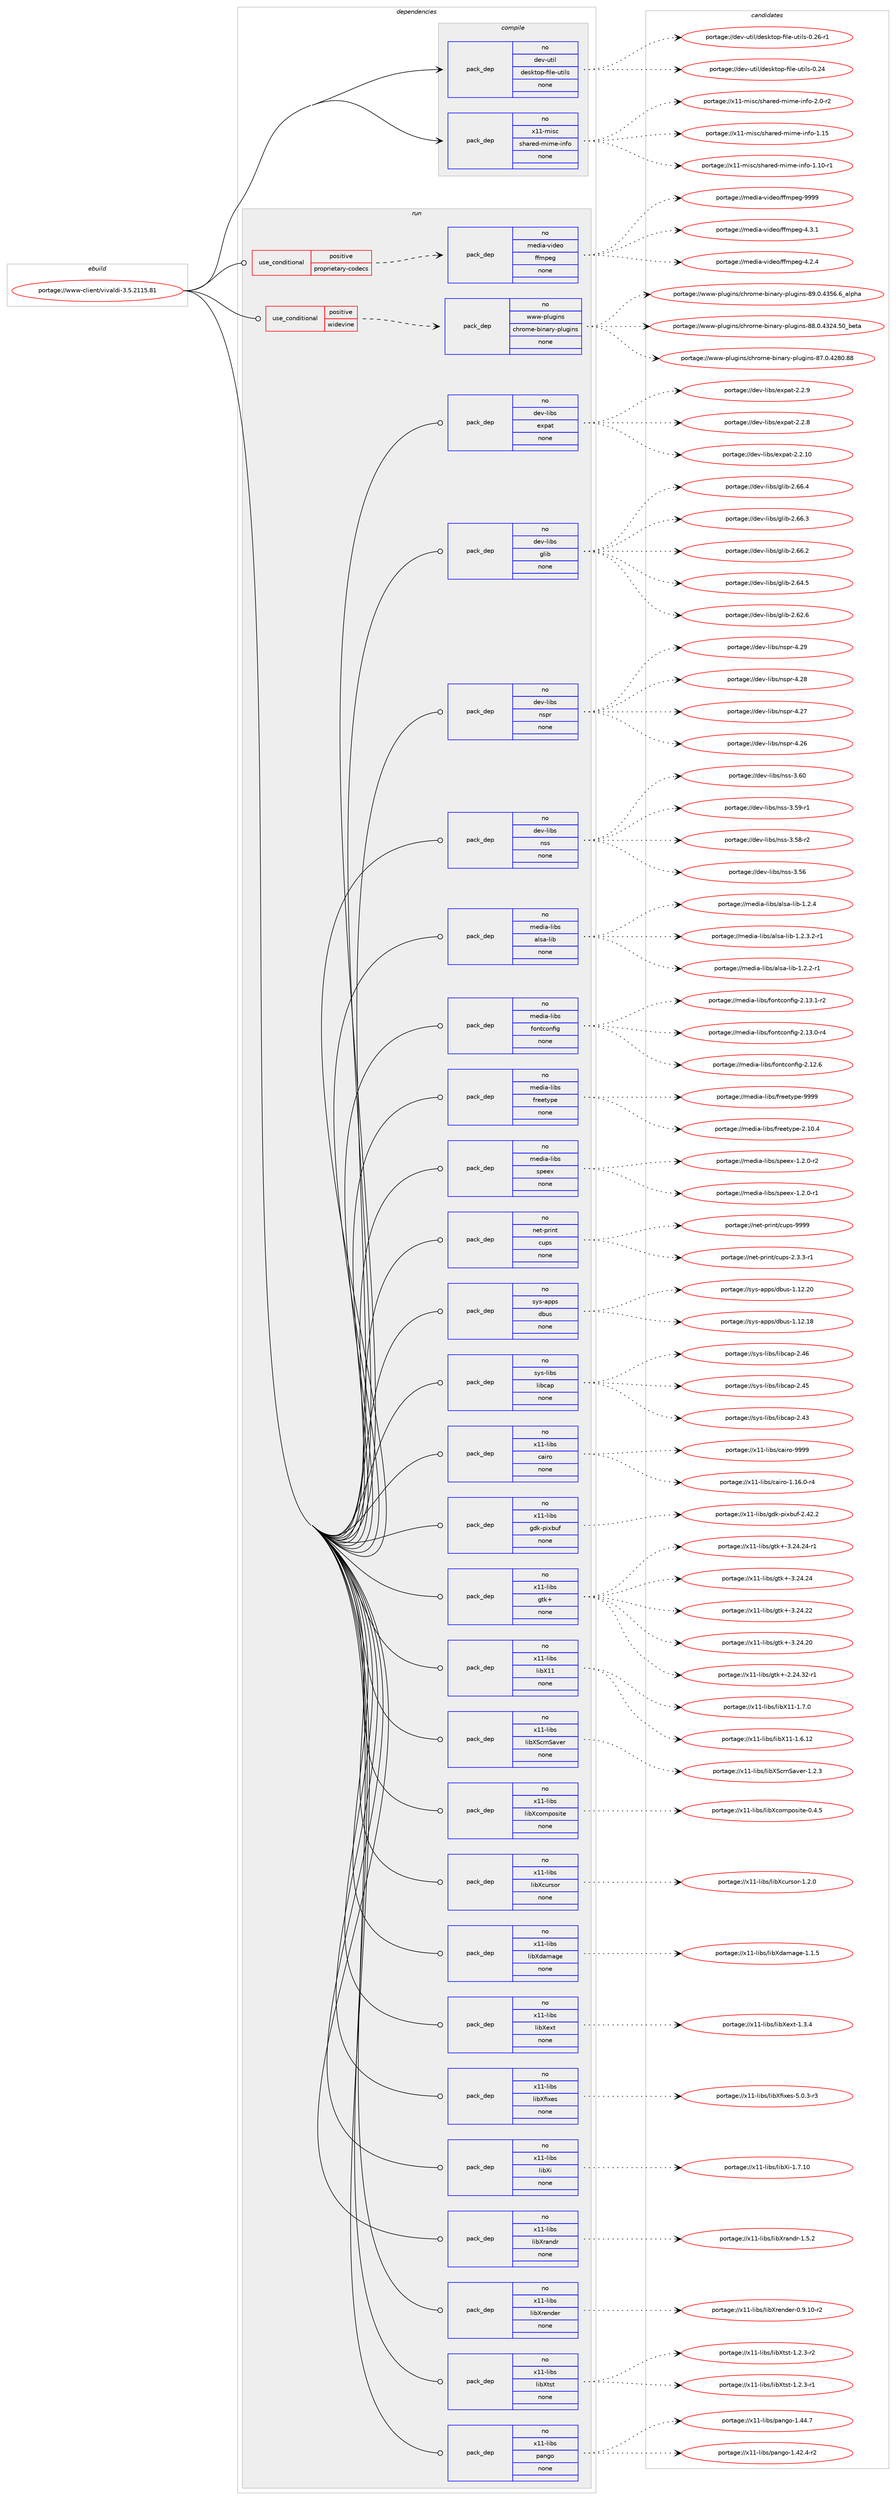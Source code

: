 digraph prolog {

# *************
# Graph options
# *************

newrank=true;
concentrate=true;
compound=true;
graph [rankdir=LR,fontname=Helvetica,fontsize=10,ranksep=1.5];#, ranksep=2.5, nodesep=0.2];
edge  [arrowhead=vee];
node  [fontname=Helvetica,fontsize=10];

# **********
# The ebuild
# **********

subgraph cluster_leftcol {
color=gray;
rank=same;
label=<<i>ebuild</i>>;
id [label="portage://www-client/vivaldi-3.5.2115.81", color=red, width=4, href="../www-client/vivaldi-3.5.2115.81.svg"];
}

# ****************
# The dependencies
# ****************

subgraph cluster_midcol {
color=gray;
label=<<i>dependencies</i>>;
subgraph cluster_compile {
fillcolor="#eeeeee";
style=filled;
label=<<i>compile</i>>;
subgraph pack2054 {
dependency2633 [label=<<TABLE BORDER="0" CELLBORDER="1" CELLSPACING="0" CELLPADDING="4" WIDTH="220"><TR><TD ROWSPAN="6" CELLPADDING="30">pack_dep</TD></TR><TR><TD WIDTH="110">no</TD></TR><TR><TD>dev-util</TD></TR><TR><TD>desktop-file-utils</TD></TR><TR><TD>none</TD></TR><TR><TD></TD></TR></TABLE>>, shape=none, color=blue];
}
id:e -> dependency2633:w [weight=20,style="solid",arrowhead="vee"];
subgraph pack2055 {
dependency2634 [label=<<TABLE BORDER="0" CELLBORDER="1" CELLSPACING="0" CELLPADDING="4" WIDTH="220"><TR><TD ROWSPAN="6" CELLPADDING="30">pack_dep</TD></TR><TR><TD WIDTH="110">no</TD></TR><TR><TD>x11-misc</TD></TR><TR><TD>shared-mime-info</TD></TR><TR><TD>none</TD></TR><TR><TD></TD></TR></TABLE>>, shape=none, color=blue];
}
id:e -> dependency2634:w [weight=20,style="solid",arrowhead="vee"];
}
subgraph cluster_compileandrun {
fillcolor="#eeeeee";
style=filled;
label=<<i>compile and run</i>>;
}
subgraph cluster_run {
fillcolor="#eeeeee";
style=filled;
label=<<i>run</i>>;
subgraph cond561 {
dependency2635 [label=<<TABLE BORDER="0" CELLBORDER="1" CELLSPACING="0" CELLPADDING="4"><TR><TD ROWSPAN="3" CELLPADDING="10">use_conditional</TD></TR><TR><TD>positive</TD></TR><TR><TD>proprietary-codecs</TD></TR></TABLE>>, shape=none, color=red];
subgraph pack2056 {
dependency2636 [label=<<TABLE BORDER="0" CELLBORDER="1" CELLSPACING="0" CELLPADDING="4" WIDTH="220"><TR><TD ROWSPAN="6" CELLPADDING="30">pack_dep</TD></TR><TR><TD WIDTH="110">no</TD></TR><TR><TD>media-video</TD></TR><TR><TD>ffmpeg</TD></TR><TR><TD>none</TD></TR><TR><TD></TD></TR></TABLE>>, shape=none, color=blue];
}
dependency2635:e -> dependency2636:w [weight=20,style="dashed",arrowhead="vee"];
}
id:e -> dependency2635:w [weight=20,style="solid",arrowhead="odot"];
subgraph cond562 {
dependency2637 [label=<<TABLE BORDER="0" CELLBORDER="1" CELLSPACING="0" CELLPADDING="4"><TR><TD ROWSPAN="3" CELLPADDING="10">use_conditional</TD></TR><TR><TD>positive</TD></TR><TR><TD>widevine</TD></TR></TABLE>>, shape=none, color=red];
subgraph pack2057 {
dependency2638 [label=<<TABLE BORDER="0" CELLBORDER="1" CELLSPACING="0" CELLPADDING="4" WIDTH="220"><TR><TD ROWSPAN="6" CELLPADDING="30">pack_dep</TD></TR><TR><TD WIDTH="110">no</TD></TR><TR><TD>www-plugins</TD></TR><TR><TD>chrome-binary-plugins</TD></TR><TR><TD>none</TD></TR><TR><TD></TD></TR></TABLE>>, shape=none, color=blue];
}
dependency2637:e -> dependency2638:w [weight=20,style="dashed",arrowhead="vee"];
}
id:e -> dependency2637:w [weight=20,style="solid",arrowhead="odot"];
subgraph pack2058 {
dependency2639 [label=<<TABLE BORDER="0" CELLBORDER="1" CELLSPACING="0" CELLPADDING="4" WIDTH="220"><TR><TD ROWSPAN="6" CELLPADDING="30">pack_dep</TD></TR><TR><TD WIDTH="110">no</TD></TR><TR><TD>dev-libs</TD></TR><TR><TD>expat</TD></TR><TR><TD>none</TD></TR><TR><TD></TD></TR></TABLE>>, shape=none, color=blue];
}
id:e -> dependency2639:w [weight=20,style="solid",arrowhead="odot"];
subgraph pack2059 {
dependency2640 [label=<<TABLE BORDER="0" CELLBORDER="1" CELLSPACING="0" CELLPADDING="4" WIDTH="220"><TR><TD ROWSPAN="6" CELLPADDING="30">pack_dep</TD></TR><TR><TD WIDTH="110">no</TD></TR><TR><TD>dev-libs</TD></TR><TR><TD>glib</TD></TR><TR><TD>none</TD></TR><TR><TD></TD></TR></TABLE>>, shape=none, color=blue];
}
id:e -> dependency2640:w [weight=20,style="solid",arrowhead="odot"];
subgraph pack2060 {
dependency2641 [label=<<TABLE BORDER="0" CELLBORDER="1" CELLSPACING="0" CELLPADDING="4" WIDTH="220"><TR><TD ROWSPAN="6" CELLPADDING="30">pack_dep</TD></TR><TR><TD WIDTH="110">no</TD></TR><TR><TD>dev-libs</TD></TR><TR><TD>nspr</TD></TR><TR><TD>none</TD></TR><TR><TD></TD></TR></TABLE>>, shape=none, color=blue];
}
id:e -> dependency2641:w [weight=20,style="solid",arrowhead="odot"];
subgraph pack2061 {
dependency2642 [label=<<TABLE BORDER="0" CELLBORDER="1" CELLSPACING="0" CELLPADDING="4" WIDTH="220"><TR><TD ROWSPAN="6" CELLPADDING="30">pack_dep</TD></TR><TR><TD WIDTH="110">no</TD></TR><TR><TD>dev-libs</TD></TR><TR><TD>nss</TD></TR><TR><TD>none</TD></TR><TR><TD></TD></TR></TABLE>>, shape=none, color=blue];
}
id:e -> dependency2642:w [weight=20,style="solid",arrowhead="odot"];
subgraph pack2062 {
dependency2643 [label=<<TABLE BORDER="0" CELLBORDER="1" CELLSPACING="0" CELLPADDING="4" WIDTH="220"><TR><TD ROWSPAN="6" CELLPADDING="30">pack_dep</TD></TR><TR><TD WIDTH="110">no</TD></TR><TR><TD>media-libs</TD></TR><TR><TD>alsa-lib</TD></TR><TR><TD>none</TD></TR><TR><TD></TD></TR></TABLE>>, shape=none, color=blue];
}
id:e -> dependency2643:w [weight=20,style="solid",arrowhead="odot"];
subgraph pack2063 {
dependency2644 [label=<<TABLE BORDER="0" CELLBORDER="1" CELLSPACING="0" CELLPADDING="4" WIDTH="220"><TR><TD ROWSPAN="6" CELLPADDING="30">pack_dep</TD></TR><TR><TD WIDTH="110">no</TD></TR><TR><TD>media-libs</TD></TR><TR><TD>fontconfig</TD></TR><TR><TD>none</TD></TR><TR><TD></TD></TR></TABLE>>, shape=none, color=blue];
}
id:e -> dependency2644:w [weight=20,style="solid",arrowhead="odot"];
subgraph pack2064 {
dependency2645 [label=<<TABLE BORDER="0" CELLBORDER="1" CELLSPACING="0" CELLPADDING="4" WIDTH="220"><TR><TD ROWSPAN="6" CELLPADDING="30">pack_dep</TD></TR><TR><TD WIDTH="110">no</TD></TR><TR><TD>media-libs</TD></TR><TR><TD>freetype</TD></TR><TR><TD>none</TD></TR><TR><TD></TD></TR></TABLE>>, shape=none, color=blue];
}
id:e -> dependency2645:w [weight=20,style="solid",arrowhead="odot"];
subgraph pack2065 {
dependency2646 [label=<<TABLE BORDER="0" CELLBORDER="1" CELLSPACING="0" CELLPADDING="4" WIDTH="220"><TR><TD ROWSPAN="6" CELLPADDING="30">pack_dep</TD></TR><TR><TD WIDTH="110">no</TD></TR><TR><TD>media-libs</TD></TR><TR><TD>speex</TD></TR><TR><TD>none</TD></TR><TR><TD></TD></TR></TABLE>>, shape=none, color=blue];
}
id:e -> dependency2646:w [weight=20,style="solid",arrowhead="odot"];
subgraph pack2066 {
dependency2647 [label=<<TABLE BORDER="0" CELLBORDER="1" CELLSPACING="0" CELLPADDING="4" WIDTH="220"><TR><TD ROWSPAN="6" CELLPADDING="30">pack_dep</TD></TR><TR><TD WIDTH="110">no</TD></TR><TR><TD>net-print</TD></TR><TR><TD>cups</TD></TR><TR><TD>none</TD></TR><TR><TD></TD></TR></TABLE>>, shape=none, color=blue];
}
id:e -> dependency2647:w [weight=20,style="solid",arrowhead="odot"];
subgraph pack2067 {
dependency2648 [label=<<TABLE BORDER="0" CELLBORDER="1" CELLSPACING="0" CELLPADDING="4" WIDTH="220"><TR><TD ROWSPAN="6" CELLPADDING="30">pack_dep</TD></TR><TR><TD WIDTH="110">no</TD></TR><TR><TD>sys-apps</TD></TR><TR><TD>dbus</TD></TR><TR><TD>none</TD></TR><TR><TD></TD></TR></TABLE>>, shape=none, color=blue];
}
id:e -> dependency2648:w [weight=20,style="solid",arrowhead="odot"];
subgraph pack2068 {
dependency2649 [label=<<TABLE BORDER="0" CELLBORDER="1" CELLSPACING="0" CELLPADDING="4" WIDTH="220"><TR><TD ROWSPAN="6" CELLPADDING="30">pack_dep</TD></TR><TR><TD WIDTH="110">no</TD></TR><TR><TD>sys-libs</TD></TR><TR><TD>libcap</TD></TR><TR><TD>none</TD></TR><TR><TD></TD></TR></TABLE>>, shape=none, color=blue];
}
id:e -> dependency2649:w [weight=20,style="solid",arrowhead="odot"];
subgraph pack2069 {
dependency2650 [label=<<TABLE BORDER="0" CELLBORDER="1" CELLSPACING="0" CELLPADDING="4" WIDTH="220"><TR><TD ROWSPAN="6" CELLPADDING="30">pack_dep</TD></TR><TR><TD WIDTH="110">no</TD></TR><TR><TD>x11-libs</TD></TR><TR><TD>cairo</TD></TR><TR><TD>none</TD></TR><TR><TD></TD></TR></TABLE>>, shape=none, color=blue];
}
id:e -> dependency2650:w [weight=20,style="solid",arrowhead="odot"];
subgraph pack2070 {
dependency2651 [label=<<TABLE BORDER="0" CELLBORDER="1" CELLSPACING="0" CELLPADDING="4" WIDTH="220"><TR><TD ROWSPAN="6" CELLPADDING="30">pack_dep</TD></TR><TR><TD WIDTH="110">no</TD></TR><TR><TD>x11-libs</TD></TR><TR><TD>gdk-pixbuf</TD></TR><TR><TD>none</TD></TR><TR><TD></TD></TR></TABLE>>, shape=none, color=blue];
}
id:e -> dependency2651:w [weight=20,style="solid",arrowhead="odot"];
subgraph pack2071 {
dependency2652 [label=<<TABLE BORDER="0" CELLBORDER="1" CELLSPACING="0" CELLPADDING="4" WIDTH="220"><TR><TD ROWSPAN="6" CELLPADDING="30">pack_dep</TD></TR><TR><TD WIDTH="110">no</TD></TR><TR><TD>x11-libs</TD></TR><TR><TD>gtk+</TD></TR><TR><TD>none</TD></TR><TR><TD></TD></TR></TABLE>>, shape=none, color=blue];
}
id:e -> dependency2652:w [weight=20,style="solid",arrowhead="odot"];
subgraph pack2072 {
dependency2653 [label=<<TABLE BORDER="0" CELLBORDER="1" CELLSPACING="0" CELLPADDING="4" WIDTH="220"><TR><TD ROWSPAN="6" CELLPADDING="30">pack_dep</TD></TR><TR><TD WIDTH="110">no</TD></TR><TR><TD>x11-libs</TD></TR><TR><TD>libX11</TD></TR><TR><TD>none</TD></TR><TR><TD></TD></TR></TABLE>>, shape=none, color=blue];
}
id:e -> dependency2653:w [weight=20,style="solid",arrowhead="odot"];
subgraph pack2073 {
dependency2654 [label=<<TABLE BORDER="0" CELLBORDER="1" CELLSPACING="0" CELLPADDING="4" WIDTH="220"><TR><TD ROWSPAN="6" CELLPADDING="30">pack_dep</TD></TR><TR><TD WIDTH="110">no</TD></TR><TR><TD>x11-libs</TD></TR><TR><TD>libXScrnSaver</TD></TR><TR><TD>none</TD></TR><TR><TD></TD></TR></TABLE>>, shape=none, color=blue];
}
id:e -> dependency2654:w [weight=20,style="solid",arrowhead="odot"];
subgraph pack2074 {
dependency2655 [label=<<TABLE BORDER="0" CELLBORDER="1" CELLSPACING="0" CELLPADDING="4" WIDTH="220"><TR><TD ROWSPAN="6" CELLPADDING="30">pack_dep</TD></TR><TR><TD WIDTH="110">no</TD></TR><TR><TD>x11-libs</TD></TR><TR><TD>libXcomposite</TD></TR><TR><TD>none</TD></TR><TR><TD></TD></TR></TABLE>>, shape=none, color=blue];
}
id:e -> dependency2655:w [weight=20,style="solid",arrowhead="odot"];
subgraph pack2075 {
dependency2656 [label=<<TABLE BORDER="0" CELLBORDER="1" CELLSPACING="0" CELLPADDING="4" WIDTH="220"><TR><TD ROWSPAN="6" CELLPADDING="30">pack_dep</TD></TR><TR><TD WIDTH="110">no</TD></TR><TR><TD>x11-libs</TD></TR><TR><TD>libXcursor</TD></TR><TR><TD>none</TD></TR><TR><TD></TD></TR></TABLE>>, shape=none, color=blue];
}
id:e -> dependency2656:w [weight=20,style="solid",arrowhead="odot"];
subgraph pack2076 {
dependency2657 [label=<<TABLE BORDER="0" CELLBORDER="1" CELLSPACING="0" CELLPADDING="4" WIDTH="220"><TR><TD ROWSPAN="6" CELLPADDING="30">pack_dep</TD></TR><TR><TD WIDTH="110">no</TD></TR><TR><TD>x11-libs</TD></TR><TR><TD>libXdamage</TD></TR><TR><TD>none</TD></TR><TR><TD></TD></TR></TABLE>>, shape=none, color=blue];
}
id:e -> dependency2657:w [weight=20,style="solid",arrowhead="odot"];
subgraph pack2077 {
dependency2658 [label=<<TABLE BORDER="0" CELLBORDER="1" CELLSPACING="0" CELLPADDING="4" WIDTH="220"><TR><TD ROWSPAN="6" CELLPADDING="30">pack_dep</TD></TR><TR><TD WIDTH="110">no</TD></TR><TR><TD>x11-libs</TD></TR><TR><TD>libXext</TD></TR><TR><TD>none</TD></TR><TR><TD></TD></TR></TABLE>>, shape=none, color=blue];
}
id:e -> dependency2658:w [weight=20,style="solid",arrowhead="odot"];
subgraph pack2078 {
dependency2659 [label=<<TABLE BORDER="0" CELLBORDER="1" CELLSPACING="0" CELLPADDING="4" WIDTH="220"><TR><TD ROWSPAN="6" CELLPADDING="30">pack_dep</TD></TR><TR><TD WIDTH="110">no</TD></TR><TR><TD>x11-libs</TD></TR><TR><TD>libXfixes</TD></TR><TR><TD>none</TD></TR><TR><TD></TD></TR></TABLE>>, shape=none, color=blue];
}
id:e -> dependency2659:w [weight=20,style="solid",arrowhead="odot"];
subgraph pack2079 {
dependency2660 [label=<<TABLE BORDER="0" CELLBORDER="1" CELLSPACING="0" CELLPADDING="4" WIDTH="220"><TR><TD ROWSPAN="6" CELLPADDING="30">pack_dep</TD></TR><TR><TD WIDTH="110">no</TD></TR><TR><TD>x11-libs</TD></TR><TR><TD>libXi</TD></TR><TR><TD>none</TD></TR><TR><TD></TD></TR></TABLE>>, shape=none, color=blue];
}
id:e -> dependency2660:w [weight=20,style="solid",arrowhead="odot"];
subgraph pack2080 {
dependency2661 [label=<<TABLE BORDER="0" CELLBORDER="1" CELLSPACING="0" CELLPADDING="4" WIDTH="220"><TR><TD ROWSPAN="6" CELLPADDING="30">pack_dep</TD></TR><TR><TD WIDTH="110">no</TD></TR><TR><TD>x11-libs</TD></TR><TR><TD>libXrandr</TD></TR><TR><TD>none</TD></TR><TR><TD></TD></TR></TABLE>>, shape=none, color=blue];
}
id:e -> dependency2661:w [weight=20,style="solid",arrowhead="odot"];
subgraph pack2081 {
dependency2662 [label=<<TABLE BORDER="0" CELLBORDER="1" CELLSPACING="0" CELLPADDING="4" WIDTH="220"><TR><TD ROWSPAN="6" CELLPADDING="30">pack_dep</TD></TR><TR><TD WIDTH="110">no</TD></TR><TR><TD>x11-libs</TD></TR><TR><TD>libXrender</TD></TR><TR><TD>none</TD></TR><TR><TD></TD></TR></TABLE>>, shape=none, color=blue];
}
id:e -> dependency2662:w [weight=20,style="solid",arrowhead="odot"];
subgraph pack2082 {
dependency2663 [label=<<TABLE BORDER="0" CELLBORDER="1" CELLSPACING="0" CELLPADDING="4" WIDTH="220"><TR><TD ROWSPAN="6" CELLPADDING="30">pack_dep</TD></TR><TR><TD WIDTH="110">no</TD></TR><TR><TD>x11-libs</TD></TR><TR><TD>libXtst</TD></TR><TR><TD>none</TD></TR><TR><TD></TD></TR></TABLE>>, shape=none, color=blue];
}
id:e -> dependency2663:w [weight=20,style="solid",arrowhead="odot"];
subgraph pack2083 {
dependency2664 [label=<<TABLE BORDER="0" CELLBORDER="1" CELLSPACING="0" CELLPADDING="4" WIDTH="220"><TR><TD ROWSPAN="6" CELLPADDING="30">pack_dep</TD></TR><TR><TD WIDTH="110">no</TD></TR><TR><TD>x11-libs</TD></TR><TR><TD>pango</TD></TR><TR><TD>none</TD></TR><TR><TD></TD></TR></TABLE>>, shape=none, color=blue];
}
id:e -> dependency2664:w [weight=20,style="solid",arrowhead="odot"];
}
}

# **************
# The candidates
# **************

subgraph cluster_choices {
rank=same;
color=gray;
label=<<i>candidates</i>>;

subgraph choice2054 {
color=black;
nodesep=1;
choice1001011184511711610510847100101115107116111112451021051081014511711610510811545484650544511449 [label="portage://dev-util/desktop-file-utils-0.26-r1", color=red, width=4,href="../dev-util/desktop-file-utils-0.26-r1.svg"];
choice100101118451171161051084710010111510711611111245102105108101451171161051081154548465052 [label="portage://dev-util/desktop-file-utils-0.24", color=red, width=4,href="../dev-util/desktop-file-utils-0.24.svg"];
dependency2633:e -> choice1001011184511711610510847100101115107116111112451021051081014511711610510811545484650544511449:w [style=dotted,weight="100"];
dependency2633:e -> choice100101118451171161051084710010111510711611111245102105108101451171161051081154548465052:w [style=dotted,weight="100"];
}
subgraph choice2055 {
color=black;
nodesep=1;
choice1204949451091051159947115104971141011004510910510910145105110102111455046484511450 [label="portage://x11-misc/shared-mime-info-2.0-r2", color=red, width=4,href="../x11-misc/shared-mime-info-2.0-r2.svg"];
choice12049494510910511599471151049711410110045109105109101451051101021114549464953 [label="portage://x11-misc/shared-mime-info-1.15", color=red, width=4,href="../x11-misc/shared-mime-info-1.15.svg"];
choice120494945109105115994711510497114101100451091051091014510511010211145494649484511449 [label="portage://x11-misc/shared-mime-info-1.10-r1", color=red, width=4,href="../x11-misc/shared-mime-info-1.10-r1.svg"];
dependency2634:e -> choice1204949451091051159947115104971141011004510910510910145105110102111455046484511450:w [style=dotted,weight="100"];
dependency2634:e -> choice12049494510910511599471151049711410110045109105109101451051101021114549464953:w [style=dotted,weight="100"];
dependency2634:e -> choice120494945109105115994711510497114101100451091051091014510511010211145494649484511449:w [style=dotted,weight="100"];
}
subgraph choice2056 {
color=black;
nodesep=1;
choice1091011001059745118105100101111471021021091121011034557575757 [label="portage://media-video/ffmpeg-9999", color=red, width=4,href="../media-video/ffmpeg-9999.svg"];
choice109101100105974511810510010111147102102109112101103455246514649 [label="portage://media-video/ffmpeg-4.3.1", color=red, width=4,href="../media-video/ffmpeg-4.3.1.svg"];
choice109101100105974511810510010111147102102109112101103455246504652 [label="portage://media-video/ffmpeg-4.2.4", color=red, width=4,href="../media-video/ffmpeg-4.2.4.svg"];
dependency2636:e -> choice1091011001059745118105100101111471021021091121011034557575757:w [style=dotted,weight="100"];
dependency2636:e -> choice109101100105974511810510010111147102102109112101103455246514649:w [style=dotted,weight="100"];
dependency2636:e -> choice109101100105974511810510010111147102102109112101103455246504652:w [style=dotted,weight="100"];
}
subgraph choice2057 {
color=black;
nodesep=1;
choice11911911945112108117103105110115479910411411110910145981051109711412145112108117103105110115455657464846525153544654959710811210497 [label="portage://www-plugins/chrome-binary-plugins-89.0.4356.6_alpha", color=red, width=4,href="../www-plugins/chrome-binary-plugins-89.0.4356.6_alpha.svg"];
choice1191191194511210811710310511011547991041141111091014598105110971141214511210811710310511011545565646484652515052465348959810111697 [label="portage://www-plugins/chrome-binary-plugins-88.0.4324.50_beta", color=red, width=4,href="../www-plugins/chrome-binary-plugins-88.0.4324.50_beta.svg"];
choice1191191194511210811710310511011547991041141111091014598105110971141214511210811710310511011545565546484652505648465656 [label="portage://www-plugins/chrome-binary-plugins-87.0.4280.88", color=red, width=4,href="../www-plugins/chrome-binary-plugins-87.0.4280.88.svg"];
dependency2638:e -> choice11911911945112108117103105110115479910411411110910145981051109711412145112108117103105110115455657464846525153544654959710811210497:w [style=dotted,weight="100"];
dependency2638:e -> choice1191191194511210811710310511011547991041141111091014598105110971141214511210811710310511011545565646484652515052465348959810111697:w [style=dotted,weight="100"];
dependency2638:e -> choice1191191194511210811710310511011547991041141111091014598105110971141214511210811710310511011545565546484652505648465656:w [style=dotted,weight="100"];
}
subgraph choice2058 {
color=black;
nodesep=1;
choice10010111845108105981154710112011297116455046504657 [label="portage://dev-libs/expat-2.2.9", color=red, width=4,href="../dev-libs/expat-2.2.9.svg"];
choice10010111845108105981154710112011297116455046504656 [label="portage://dev-libs/expat-2.2.8", color=red, width=4,href="../dev-libs/expat-2.2.8.svg"];
choice1001011184510810598115471011201129711645504650464948 [label="portage://dev-libs/expat-2.2.10", color=red, width=4,href="../dev-libs/expat-2.2.10.svg"];
dependency2639:e -> choice10010111845108105981154710112011297116455046504657:w [style=dotted,weight="100"];
dependency2639:e -> choice10010111845108105981154710112011297116455046504656:w [style=dotted,weight="100"];
dependency2639:e -> choice1001011184510810598115471011201129711645504650464948:w [style=dotted,weight="100"];
}
subgraph choice2059 {
color=black;
nodesep=1;
choice1001011184510810598115471031081059845504654544652 [label="portage://dev-libs/glib-2.66.4", color=red, width=4,href="../dev-libs/glib-2.66.4.svg"];
choice1001011184510810598115471031081059845504654544651 [label="portage://dev-libs/glib-2.66.3", color=red, width=4,href="../dev-libs/glib-2.66.3.svg"];
choice1001011184510810598115471031081059845504654544650 [label="portage://dev-libs/glib-2.66.2", color=red, width=4,href="../dev-libs/glib-2.66.2.svg"];
choice1001011184510810598115471031081059845504654524653 [label="portage://dev-libs/glib-2.64.5", color=red, width=4,href="../dev-libs/glib-2.64.5.svg"];
choice1001011184510810598115471031081059845504654504654 [label="portage://dev-libs/glib-2.62.6", color=red, width=4,href="../dev-libs/glib-2.62.6.svg"];
dependency2640:e -> choice1001011184510810598115471031081059845504654544652:w [style=dotted,weight="100"];
dependency2640:e -> choice1001011184510810598115471031081059845504654544651:w [style=dotted,weight="100"];
dependency2640:e -> choice1001011184510810598115471031081059845504654544650:w [style=dotted,weight="100"];
dependency2640:e -> choice1001011184510810598115471031081059845504654524653:w [style=dotted,weight="100"];
dependency2640:e -> choice1001011184510810598115471031081059845504654504654:w [style=dotted,weight="100"];
}
subgraph choice2060 {
color=black;
nodesep=1;
choice1001011184510810598115471101151121144552465057 [label="portage://dev-libs/nspr-4.29", color=red, width=4,href="../dev-libs/nspr-4.29.svg"];
choice1001011184510810598115471101151121144552465056 [label="portage://dev-libs/nspr-4.28", color=red, width=4,href="../dev-libs/nspr-4.28.svg"];
choice1001011184510810598115471101151121144552465055 [label="portage://dev-libs/nspr-4.27", color=red, width=4,href="../dev-libs/nspr-4.27.svg"];
choice1001011184510810598115471101151121144552465054 [label="portage://dev-libs/nspr-4.26", color=red, width=4,href="../dev-libs/nspr-4.26.svg"];
dependency2641:e -> choice1001011184510810598115471101151121144552465057:w [style=dotted,weight="100"];
dependency2641:e -> choice1001011184510810598115471101151121144552465056:w [style=dotted,weight="100"];
dependency2641:e -> choice1001011184510810598115471101151121144552465055:w [style=dotted,weight="100"];
dependency2641:e -> choice1001011184510810598115471101151121144552465054:w [style=dotted,weight="100"];
}
subgraph choice2061 {
color=black;
nodesep=1;
choice1001011184510810598115471101151154551465448 [label="portage://dev-libs/nss-3.60", color=red, width=4,href="../dev-libs/nss-3.60.svg"];
choice10010111845108105981154711011511545514653574511449 [label="portage://dev-libs/nss-3.59-r1", color=red, width=4,href="../dev-libs/nss-3.59-r1.svg"];
choice10010111845108105981154711011511545514653564511450 [label="portage://dev-libs/nss-3.58-r2", color=red, width=4,href="../dev-libs/nss-3.58-r2.svg"];
choice1001011184510810598115471101151154551465354 [label="portage://dev-libs/nss-3.56", color=red, width=4,href="../dev-libs/nss-3.56.svg"];
dependency2642:e -> choice1001011184510810598115471101151154551465448:w [style=dotted,weight="100"];
dependency2642:e -> choice10010111845108105981154711011511545514653574511449:w [style=dotted,weight="100"];
dependency2642:e -> choice10010111845108105981154711011511545514653564511450:w [style=dotted,weight="100"];
dependency2642:e -> choice1001011184510810598115471101151154551465354:w [style=dotted,weight="100"];
}
subgraph choice2062 {
color=black;
nodesep=1;
choice1091011001059745108105981154797108115974510810598454946504652 [label="portage://media-libs/alsa-lib-1.2.4", color=red, width=4,href="../media-libs/alsa-lib-1.2.4.svg"];
choice109101100105974510810598115479710811597451081059845494650465146504511449 [label="portage://media-libs/alsa-lib-1.2.3.2-r1", color=red, width=4,href="../media-libs/alsa-lib-1.2.3.2-r1.svg"];
choice10910110010597451081059811547971081159745108105984549465046504511449 [label="portage://media-libs/alsa-lib-1.2.2-r1", color=red, width=4,href="../media-libs/alsa-lib-1.2.2-r1.svg"];
dependency2643:e -> choice1091011001059745108105981154797108115974510810598454946504652:w [style=dotted,weight="100"];
dependency2643:e -> choice109101100105974510810598115479710811597451081059845494650465146504511449:w [style=dotted,weight="100"];
dependency2643:e -> choice10910110010597451081059811547971081159745108105984549465046504511449:w [style=dotted,weight="100"];
}
subgraph choice2063 {
color=black;
nodesep=1;
choice1091011001059745108105981154710211111011699111110102105103455046495146494511450 [label="portage://media-libs/fontconfig-2.13.1-r2", color=red, width=4,href="../media-libs/fontconfig-2.13.1-r2.svg"];
choice1091011001059745108105981154710211111011699111110102105103455046495146484511452 [label="portage://media-libs/fontconfig-2.13.0-r4", color=red, width=4,href="../media-libs/fontconfig-2.13.0-r4.svg"];
choice109101100105974510810598115471021111101169911111010210510345504649504654 [label="portage://media-libs/fontconfig-2.12.6", color=red, width=4,href="../media-libs/fontconfig-2.12.6.svg"];
dependency2644:e -> choice1091011001059745108105981154710211111011699111110102105103455046495146494511450:w [style=dotted,weight="100"];
dependency2644:e -> choice1091011001059745108105981154710211111011699111110102105103455046495146484511452:w [style=dotted,weight="100"];
dependency2644:e -> choice109101100105974510810598115471021111101169911111010210510345504649504654:w [style=dotted,weight="100"];
}
subgraph choice2064 {
color=black;
nodesep=1;
choice109101100105974510810598115471021141011011161211121014557575757 [label="portage://media-libs/freetype-9999", color=red, width=4,href="../media-libs/freetype-9999.svg"];
choice1091011001059745108105981154710211410110111612111210145504649484652 [label="portage://media-libs/freetype-2.10.4", color=red, width=4,href="../media-libs/freetype-2.10.4.svg"];
dependency2645:e -> choice109101100105974510810598115471021141011011161211121014557575757:w [style=dotted,weight="100"];
dependency2645:e -> choice1091011001059745108105981154710211410110111612111210145504649484652:w [style=dotted,weight="100"];
}
subgraph choice2065 {
color=black;
nodesep=1;
choice109101100105974510810598115471151121011011204549465046484511450 [label="portage://media-libs/speex-1.2.0-r2", color=red, width=4,href="../media-libs/speex-1.2.0-r2.svg"];
choice109101100105974510810598115471151121011011204549465046484511449 [label="portage://media-libs/speex-1.2.0-r1", color=red, width=4,href="../media-libs/speex-1.2.0-r1.svg"];
dependency2646:e -> choice109101100105974510810598115471151121011011204549465046484511450:w [style=dotted,weight="100"];
dependency2646:e -> choice109101100105974510810598115471151121011011204549465046484511449:w [style=dotted,weight="100"];
}
subgraph choice2066 {
color=black;
nodesep=1;
choice1101011164511211410511011647991171121154557575757 [label="portage://net-print/cups-9999", color=red, width=4,href="../net-print/cups-9999.svg"];
choice1101011164511211410511011647991171121154550465146514511449 [label="portage://net-print/cups-2.3.3-r1", color=red, width=4,href="../net-print/cups-2.3.3-r1.svg"];
dependency2647:e -> choice1101011164511211410511011647991171121154557575757:w [style=dotted,weight="100"];
dependency2647:e -> choice1101011164511211410511011647991171121154550465146514511449:w [style=dotted,weight="100"];
}
subgraph choice2067 {
color=black;
nodesep=1;
choice115121115459711211211547100981171154549464950465048 [label="portage://sys-apps/dbus-1.12.20", color=red, width=4,href="../sys-apps/dbus-1.12.20.svg"];
choice115121115459711211211547100981171154549464950464956 [label="portage://sys-apps/dbus-1.12.18", color=red, width=4,href="../sys-apps/dbus-1.12.18.svg"];
dependency2648:e -> choice115121115459711211211547100981171154549464950465048:w [style=dotted,weight="100"];
dependency2648:e -> choice115121115459711211211547100981171154549464950464956:w [style=dotted,weight="100"];
}
subgraph choice2068 {
color=black;
nodesep=1;
choice1151211154510810598115471081059899971124550465254 [label="portage://sys-libs/libcap-2.46", color=red, width=4,href="../sys-libs/libcap-2.46.svg"];
choice1151211154510810598115471081059899971124550465253 [label="portage://sys-libs/libcap-2.45", color=red, width=4,href="../sys-libs/libcap-2.45.svg"];
choice1151211154510810598115471081059899971124550465251 [label="portage://sys-libs/libcap-2.43", color=red, width=4,href="../sys-libs/libcap-2.43.svg"];
dependency2649:e -> choice1151211154510810598115471081059899971124550465254:w [style=dotted,weight="100"];
dependency2649:e -> choice1151211154510810598115471081059899971124550465253:w [style=dotted,weight="100"];
dependency2649:e -> choice1151211154510810598115471081059899971124550465251:w [style=dotted,weight="100"];
}
subgraph choice2069 {
color=black;
nodesep=1;
choice120494945108105981154799971051141114557575757 [label="portage://x11-libs/cairo-9999", color=red, width=4,href="../x11-libs/cairo-9999.svg"];
choice12049494510810598115479997105114111454946495446484511452 [label="portage://x11-libs/cairo-1.16.0-r4", color=red, width=4,href="../x11-libs/cairo-1.16.0-r4.svg"];
dependency2650:e -> choice120494945108105981154799971051141114557575757:w [style=dotted,weight="100"];
dependency2650:e -> choice12049494510810598115479997105114111454946495446484511452:w [style=dotted,weight="100"];
}
subgraph choice2070 {
color=black;
nodesep=1;
choice1204949451081059811547103100107451121051209811710245504652504650 [label="portage://x11-libs/gdk-pixbuf-2.42.2", color=red, width=4,href="../x11-libs/gdk-pixbuf-2.42.2.svg"];
dependency2651:e -> choice1204949451081059811547103100107451121051209811710245504652504650:w [style=dotted,weight="100"];
}
subgraph choice2071 {
color=black;
nodesep=1;
choice12049494510810598115471031161074345514650524650524511449 [label="portage://x11-libs/gtk+-3.24.24-r1", color=red, width=4,href="../x11-libs/gtk+-3.24.24-r1.svg"];
choice1204949451081059811547103116107434551465052465052 [label="portage://x11-libs/gtk+-3.24.24", color=red, width=4,href="../x11-libs/gtk+-3.24.24.svg"];
choice1204949451081059811547103116107434551465052465050 [label="portage://x11-libs/gtk+-3.24.22", color=red, width=4,href="../x11-libs/gtk+-3.24.22.svg"];
choice1204949451081059811547103116107434551465052465048 [label="portage://x11-libs/gtk+-3.24.20", color=red, width=4,href="../x11-libs/gtk+-3.24.20.svg"];
choice12049494510810598115471031161074345504650524651504511449 [label="portage://x11-libs/gtk+-2.24.32-r1", color=red, width=4,href="../x11-libs/gtk+-2.24.32-r1.svg"];
dependency2652:e -> choice12049494510810598115471031161074345514650524650524511449:w [style=dotted,weight="100"];
dependency2652:e -> choice1204949451081059811547103116107434551465052465052:w [style=dotted,weight="100"];
dependency2652:e -> choice1204949451081059811547103116107434551465052465050:w [style=dotted,weight="100"];
dependency2652:e -> choice1204949451081059811547103116107434551465052465048:w [style=dotted,weight="100"];
dependency2652:e -> choice12049494510810598115471031161074345504650524651504511449:w [style=dotted,weight="100"];
}
subgraph choice2072 {
color=black;
nodesep=1;
choice120494945108105981154710810598884949454946554648 [label="portage://x11-libs/libX11-1.7.0", color=red, width=4,href="../x11-libs/libX11-1.7.0.svg"];
choice12049494510810598115471081059888494945494654464950 [label="portage://x11-libs/libX11-1.6.12", color=red, width=4,href="../x11-libs/libX11-1.6.12.svg"];
dependency2653:e -> choice120494945108105981154710810598884949454946554648:w [style=dotted,weight="100"];
dependency2653:e -> choice12049494510810598115471081059888494945494654464950:w [style=dotted,weight="100"];
}
subgraph choice2073 {
color=black;
nodesep=1;
choice1204949451081059811547108105988883991141108397118101114454946504651 [label="portage://x11-libs/libXScrnSaver-1.2.3", color=red, width=4,href="../x11-libs/libXScrnSaver-1.2.3.svg"];
dependency2654:e -> choice1204949451081059811547108105988883991141108397118101114454946504651:w [style=dotted,weight="100"];
}
subgraph choice2074 {
color=black;
nodesep=1;
choice1204949451081059811547108105988899111109112111115105116101454846524653 [label="portage://x11-libs/libXcomposite-0.4.5", color=red, width=4,href="../x11-libs/libXcomposite-0.4.5.svg"];
dependency2655:e -> choice1204949451081059811547108105988899111109112111115105116101454846524653:w [style=dotted,weight="100"];
}
subgraph choice2075 {
color=black;
nodesep=1;
choice1204949451081059811547108105988899117114115111114454946504648 [label="portage://x11-libs/libXcursor-1.2.0", color=red, width=4,href="../x11-libs/libXcursor-1.2.0.svg"];
dependency2656:e -> choice1204949451081059811547108105988899117114115111114454946504648:w [style=dotted,weight="100"];
}
subgraph choice2076 {
color=black;
nodesep=1;
choice120494945108105981154710810598881009710997103101454946494653 [label="portage://x11-libs/libXdamage-1.1.5", color=red, width=4,href="../x11-libs/libXdamage-1.1.5.svg"];
dependency2657:e -> choice120494945108105981154710810598881009710997103101454946494653:w [style=dotted,weight="100"];
}
subgraph choice2077 {
color=black;
nodesep=1;
choice12049494510810598115471081059888101120116454946514652 [label="portage://x11-libs/libXext-1.3.4", color=red, width=4,href="../x11-libs/libXext-1.3.4.svg"];
dependency2658:e -> choice12049494510810598115471081059888101120116454946514652:w [style=dotted,weight="100"];
}
subgraph choice2078 {
color=black;
nodesep=1;
choice120494945108105981154710810598881021051201011154553464846514511451 [label="portage://x11-libs/libXfixes-5.0.3-r3", color=red, width=4,href="../x11-libs/libXfixes-5.0.3-r3.svg"];
dependency2659:e -> choice120494945108105981154710810598881021051201011154553464846514511451:w [style=dotted,weight="100"];
}
subgraph choice2079 {
color=black;
nodesep=1;
choice1204949451081059811547108105988810545494655464948 [label="portage://x11-libs/libXi-1.7.10", color=red, width=4,href="../x11-libs/libXi-1.7.10.svg"];
dependency2660:e -> choice1204949451081059811547108105988810545494655464948:w [style=dotted,weight="100"];
}
subgraph choice2080 {
color=black;
nodesep=1;
choice1204949451081059811547108105988811497110100114454946534650 [label="portage://x11-libs/libXrandr-1.5.2", color=red, width=4,href="../x11-libs/libXrandr-1.5.2.svg"];
dependency2661:e -> choice1204949451081059811547108105988811497110100114454946534650:w [style=dotted,weight="100"];
}
subgraph choice2081 {
color=black;
nodesep=1;
choice12049494510810598115471081059888114101110100101114454846574649484511450 [label="portage://x11-libs/libXrender-0.9.10-r2", color=red, width=4,href="../x11-libs/libXrender-0.9.10-r2.svg"];
dependency2662:e -> choice12049494510810598115471081059888114101110100101114454846574649484511450:w [style=dotted,weight="100"];
}
subgraph choice2082 {
color=black;
nodesep=1;
choice120494945108105981154710810598881161151164549465046514511450 [label="portage://x11-libs/libXtst-1.2.3-r2", color=red, width=4,href="../x11-libs/libXtst-1.2.3-r2.svg"];
choice120494945108105981154710810598881161151164549465046514511449 [label="portage://x11-libs/libXtst-1.2.3-r1", color=red, width=4,href="../x11-libs/libXtst-1.2.3-r1.svg"];
dependency2663:e -> choice120494945108105981154710810598881161151164549465046514511450:w [style=dotted,weight="100"];
dependency2663:e -> choice120494945108105981154710810598881161151164549465046514511449:w [style=dotted,weight="100"];
}
subgraph choice2083 {
color=black;
nodesep=1;
choice12049494510810598115471129711010311145494652524655 [label="portage://x11-libs/pango-1.44.7", color=red, width=4,href="../x11-libs/pango-1.44.7.svg"];
choice120494945108105981154711297110103111454946525046524511450 [label="portage://x11-libs/pango-1.42.4-r2", color=red, width=4,href="../x11-libs/pango-1.42.4-r2.svg"];
dependency2664:e -> choice12049494510810598115471129711010311145494652524655:w [style=dotted,weight="100"];
dependency2664:e -> choice120494945108105981154711297110103111454946525046524511450:w [style=dotted,weight="100"];
}
}

}
